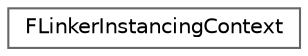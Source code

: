 digraph "Graphical Class Hierarchy"
{
 // INTERACTIVE_SVG=YES
 // LATEX_PDF_SIZE
  bgcolor="transparent";
  edge [fontname=Helvetica,fontsize=10,labelfontname=Helvetica,labelfontsize=10];
  node [fontname=Helvetica,fontsize=10,shape=box,height=0.2,width=0.4];
  rankdir="LR";
  Node0 [id="Node000000",label="FLinkerInstancingContext",height=0.2,width=0.4,color="grey40", fillcolor="white", style="filled",URL="$db/dd9/classFLinkerInstancingContext.html",tooltip="Helper class to remap package imports during loading."];
}
